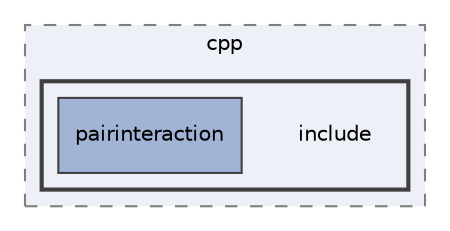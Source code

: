 digraph "/__w/pairinteraction/pairinteraction/src/cpp/include"
{
 // INTERACTIVE_SVG=YES
 // LATEX_PDF_SIZE
  bgcolor="transparent";
  edge [fontname="Helvetica",fontsize="10",labelfontname="Helvetica",labelfontsize="10"];
  node [fontname="Helvetica",fontsize="10",shape=record];
  compound=true
  subgraph clusterdir_dfdbda394c3f7a3aa55229f33a559c41 {
    graph [ bgcolor="#edf0f7", pencolor="grey50", style="filled,dashed,", label="cpp", fontname="Helvetica", fontsize="10", URL="dir_dfdbda394c3f7a3aa55229f33a559c41.html"]
  subgraph clusterdir_e6fb451ec9c24a28c75d00abc51f4b3c {
    graph [ bgcolor="#edf0f7", pencolor="grey25", style="filled,bold,", label="", fontname="Helvetica", fontsize="10", URL="dir_e6fb451ec9c24a28c75d00abc51f4b3c.html"]
    dir_e6fb451ec9c24a28c75d00abc51f4b3c [shape=plaintext, label="include"];
  dir_05aad1e1e71a0857d053653ff739ab1f [shape=box, label="pairinteraction", style="filled,", fillcolor="#a2b4d6", color="grey25", URL="dir_05aad1e1e71a0857d053653ff739ab1f.html"];
  }
  }
}
